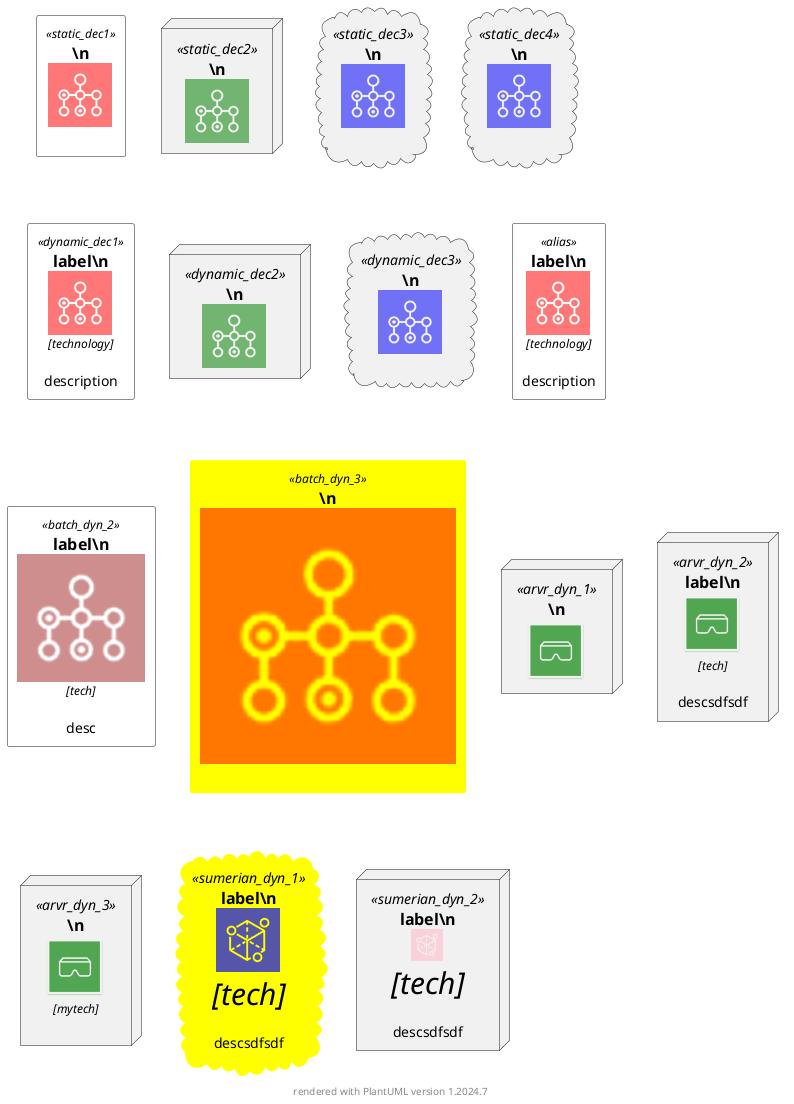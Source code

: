 @startuml
'all sprites in a category would be included in an all.puml file for that category
'==================================================================================================




' Colors
' ##################################
!define AWS_COLOR #232F3E
!define AWS_BG_COLOR #FFFFFF
!define AWS_BORDER_COLOR #FF9900
!define AWS_SYMBOL_COLOR AWS_COLOR

' Styling
' ##################################

!define TECHN_FONT_SIZE 12

skinparam defaultTextAlignment center

skinparam wrapWidth 200
skinparam maxMessageSize 150

skinparam rectangle {
    StereotypeFontSize 12
}

skinparam Arrow {
    Color #666666
    FontColor #666666
    FontSize 12
}

!definelong AWSEntityColoring(stereo)
skinparam rectangle<<stereo>> {
    BackgroundColor AWS_BG_COLOR
    BorderColor AWS_BORDER_COLOR
}
skinparam participant<<stereo>> {
    BackgroundColor AWS_BG_COLOR
    BorderColor AWS_BORDER_COLOR
}
!enddefinelong

' Layout
' ##################################

!definelong LAYOUT_AS_SKETCH
skinparam backgroundColor #EEEBDC
skinparam handwritten true
skinparam defaultFontName "Comic Sans MS"
center footer <font color=red>Warning:</font> Created for discussion, needs to be validated
!enddefinelong

!define LAYOUT_TOP_DOWN top to bottom direction
!define LAYOUT_LEFT_RIGHT left to right direction


'create equivalent of icons shown here https://github.com/awslabs/aws-icons-for-plantuml
sprite $Batch [64x64/16z] {
xLQ7bjim30CdzFzVtEV1iErPkJpT7iYm5aWDKERujFZ5Bp8YkSvM011VfMzSDy2Mw1JidbCGAtmllmbPuIkoImjyGUsyBV4LV95_Xny50bpW4uTRAjOKu81b
Xa0vbX3OKFG5C0IMNLyxXA_3PvW5hqHSOFBP_Ovk4036hYi0pJdTCgqD6A0g4FQ0hOwygxSikGOanw11AuvtomxXjNiRDECmn21xxTkJP0N4tdy1Gmu5T2GW
6ygFL_sqbx3NvA_FVtt_ri_F1CZNra-10TpNhvVr2KGcyVCOdoBySlpv-jC1ZSVveO36_Fwb0UASqGqG0QpfJgP2Eo60u59-fLVozhhdNk2WTeDpq2O6AAL_
uV7KGPNO2lya17gz1pMiD1VmFNH9IBLNe3xA3q07eNsMy_WdXESwU4jRmddEk-FUuPFjjthiqAEGVUz8rlqmsK1nhtYlklvp7vWRfka0jUNITUdTzgxFyzLx
-Ikh_YdmYr_y0G
}

'https://github.com/awslabs/aws-icons-for-plantuml/blob/master/dist/ARVR/ARVR.puml
sprite $Arvr [64x64/16z] {
xTG3WiH054NHzutP_th7RHkfsmnEdE1HZMZsIn0_DGDuuVsZJwnMVJ-57txuuKrsP4Tv1mjl3Nw43qZlo147VO9xPueyu8j1l3jm7V0GtPFWe8_UKzpL3rzc
TO4l0gZEzufCsDd-rnhoN2zKtKLoWk-bkHq--vabr0TypEy_WiwEmc9K7FATAd_fVDwOZygdU_uEF_pmLgUMA_wChkV1SavCc4LdXNVe2m
}

'https://github.com/awslabs/aws-icons-for-plantuml/blob/master/dist/ARVR/Sumerian.puml
sprite $Sumerian [64x64/16z] {
xPO5qkim38HN3FU_xuE29mMx-Hbtg4to6GIZxVVJhtvLLI-XbK2QJo6sVv90JA3SImUJRVuAjBeDl8zE0G2EyVy42d87NGOmGG0vVHuu7iRWZt4daBUWWW6j
8w_zNufuHES9KgxpKjr5o6CKQyh5uGi59BTfEuR1GHvEi6cu0N2sWE8sb99j03370L41CkryG9FQh6rTffOJlEWGLz-cbv5N4Pqh83Vf5THL67BA-qXltEu_
2XWrtrzlzZUfwuBCdjy_3ilGeY0Pgmj0NO5ehtb1vh9c0OhsaV_Qfa_hKUzKUDIs_eJgy7myMFEPLzinwd3nSQ0rpwYR_kiWmAgVmezmYuKSJ_94VZJDABad
y4EnAVcdyy4Xo6H_7g-02Se1oIVprMqKX_YdW9_AEtjtdVlNiykVmAS0Tjd_1exTl8wS3Ju5q5sydGux-94Dty4xGtfeyAEewG4FQCvv0vQy0b8zvuiN_EYw
AHy0nu8Ue-gMJrFBOgjTKr_pYfyChlaOjDhmay6vj0xaWvyFxdKOyiYlZSFQGGZIVMbSrhaa46WOf-dmcOS1a3mPjp9mFqqf77FZ-7JZ-Y76UQvV_Uel
}




'=============================DECORATORS==================================
' We define 1 or more sprite decorators in stdlib
' Define our decorators that we know now - and can easily define new ones in future with as manty new parameters 
' as we want, that we don't even know about yet
' Let's say SpriteDecorator is defined month 1, SpriteDecorator2 is defined month 2, SpriteDecorator3 is defined month 3
'---------------------------------------------------
!unquoted procedure $SpriteDecorator($MySprite, $alias, $description="", $label="", $technology="", $scale=1, $colour="red")

!if ($technology == "")
' https://plantuml.com/preprocessing Conditions to show technology "[ ]" only if technology specified
'""== $label\n": "==" is creole syntax for "Large heading" https://plantuml.com/creole
' rectangle $alias <<$alias>> is in form "shape alias <<stereo>>" where skinparam can be specified for a stereo per https://plantuml.com/skinparam last example

    rectangle $alias <<$alias>> as "
    == $label\n 
    <color:$colour><$MySprite*$scale></color>

    $description"
!else
    rectangle $alias <<$alias>> as "
    == $label\n
    <color:$colour><$MySprite*$scale></color>
    //<size:12>[$technology]</size>//

  $description"
!endif

!endprocedure

'add a new shape parameter
'---------------------------------------------------
!unquoted procedure $SpriteDecorator2($MySprite, $alias, $description="", $label="", $technology="", $scale=1, $colour="green", $shape="node")

!if ($technology == "")
' https://plantuml.com/preprocessing Conditions to show technology "[ ]" only if technology specified
    $shape $alias <<$alias>> as "
    == $label\n
    <color:$colour><$MySprite*$scale></color>
    $description"
!else
    $shape $alias <<$alias>> as "
    == $label\n
    <color:$colour><$MySprite*$scale></color>
    //<size:12>[$technology]</size>//

  $description"
!endif

!endprocedure



'add a new shape parameter + a textsize parameter
'---------------------------------------------------
!unquoted procedure $SpriteDecorator3($MySprite, $alias, $description="", $label="", $technology="", $scale=1, $colour="blue", $shape="cloud", $textsize="18")

!if ($technology == "")
    $shape $alias <<$alias>> as "
    == $label\n
    <color:$colour><$MySprite*$scale></color>

    $description "
!else 
    $shape $alias <<$alias>> as "
    == $label\n
    <color:$colour><$MySprite*$scale></color>
    //<size:$textsize>[$technology]</size>//

    $description "
!endif

!endprocedure



'add a new shape parameter + a textsize parameter + add a function as parameter
'-------------------------------------------------------------------------------
!unquoted procedure $SpriteDecorator4($MySprite, $alias, $description="", $label="", $technology="", $scale=1, $colour="blue", $shape="cloud", $textsize="18", $function="", $highlight="")

!if ($technology == "")
    $shape $alias <<$alias>> as "
    == $label\n
    <color:$colour><$MySprite*$scale></color>

    $description " 
!else 
    $shape $alias <<$alias>> as "
    == $label\n
    <color:$colour><$MySprite*$scale></color>
    //<size:$textsize>[$technology]</size>//

    $description "
!endif

!endprocedure



'add a new shape parameter + a textsize parameter + add a function as parameter
'-------------------------------------------------------------------------------
!unquoted procedure $SpriteDecorator4($MySprite, $alias, $description="", $label="", $technology="", $scale=1, $colour="blue", $shape="cloud", $textsize="18", highlight="")

'!if ($highlight == "highlight")
    skinparam $shape {
    backgroundColor<<$alias>> Yellow
    }
'!endif

!if ($technology == "")
    $shape $alias as "
    == $label\n
    <color:$colour><$MySprite*$scale></color>

    $description "
!else 
    $shape $alias as "
    == $label\n
    <color:$colour><$MySprite*$scale></color>
    //<size:$textsize>[$technology]</size>//

    $description "
!endif

!endprocedure


' test STATIC call of decorators with same icon
'---------------------------------------------------
$SpriteDecorator("$Batch", "static_dec1")
$SpriteDecorator2("$Batch", "static_dec2", $shape="node")
$SpriteDecorator3("$Batch", "static_dec3", $shape="cloud", $textsize="20")
$SpriteDecorator4("$Batch", "static_dec4", $shape="cloud", $textsize="20", $highlight="highlight")


' test DYNAMIC call of decorators with same icon
'---------------------------------------------------
'this does not work directly as $SpriteDecorator - so we do indirect as per following line
!$dyn = "$Sprite"+ "Decorator"
%invoke_procedure($dyn, "$Batch", "dynamic_dec1", "description", "label", "technology")

!$dyn2 = "$Sprite"+ "Decorator2"
%invoke_procedure($dyn2, "$Batch", "dynamic_dec2")

!$dyn3 = "$Sprite"+ "Decorator3"
%invoke_procedure($dyn3, "$Batch", "dynamic_dec3")


'=============================END DECORATORS==================================



!procedure $highlight_on($stereo)
    skinparam rectangle {
        backgroundColor<<$stereo>> yellow
        borderColor<<$stereo>> yellow
    }
    skinparam cloud {
        backgroundColor<<$stereo>> yellow
        borderColor<<$stereo>> yellow
    }    
    skinparam node {
        backgroundColor<<$stereo>> yellow
        borderColor<<$stereo>> yellow
    }        
!endprocedure




skinparam rectangle {
'borderColor Green
backgroundColor white
backgroundColor<<highlight>> Yellow
backgroundColor<<external>> Grey
}


' The beauty here is that for a given icon, we can change a given macro upwards (but not downwards)
' e.g. can change BATCH_DYN invoked prodedure from $dyn, to $dyn2, to $dyn3 etc...  this gives: 
' future proofing: user's code stays the same, but support for new params can be added
' ability to easily change the default decoration 
!unquoted procedure $BATCH_DYN($alias, $description="", $label="", $technology="", $scale=1, $colour="red")
%invoke_procedure($dyn, "$Batch", $alias, $description, $label, $technology, $scale, $colour)
!endprocedure

!unquoted procedure $ARVR_DYN( $alias, $description="", $label="", $technology="", $scale=1, $colour="green", $shape="node")
%invoke_procedure($dyn2, "$Arvr", $alias, $description, $label, $technology, $scale, $colour, $shape)
!endprocedure

!unquoted procedure $SUMERIAN_DYN($alias, $description="", $label="", $technology="", $scale=1, $colour="blue", $shape="cloud", $textsize="30")
%invoke_procedure($dyn3, "$Sumerian", $alias, $description, $label, $technology, $scale, $colour, $shape, $textsize)
!endprocedure


' User can specify what they want in order, or via named arugments

$BATCH_DYN("alias", "description", "label", "technology", 1)
$BATCH_DYN("batch_dyn_2", "desc", "label", "tech", 2, "brown")

$highlight_on("batch_dyn_3")

$BATCH_DYN("batch_dyn_3", $scale=4)

$ARVR_DYN( "arvr_dyn_1")

$ARVR_DYN("arvr_dyn_2", "descsdfsdf", "label", "tech")
$ARVR_DYN( "arvr_dyn_3", $technology="mytech")

$highlight_on("sumerian_dyn_1")
$SUMERIAN_DYN("sumerian_dyn_1", "descsdfsdf", "label", "tech")
$SUMERIAN_DYN("sumerian_dyn_2", "descsdfsdf", "label", "tech", 0.5, "pink", "node", 30)

footer %filename() rendered with PlantUML version %version()

@enduml